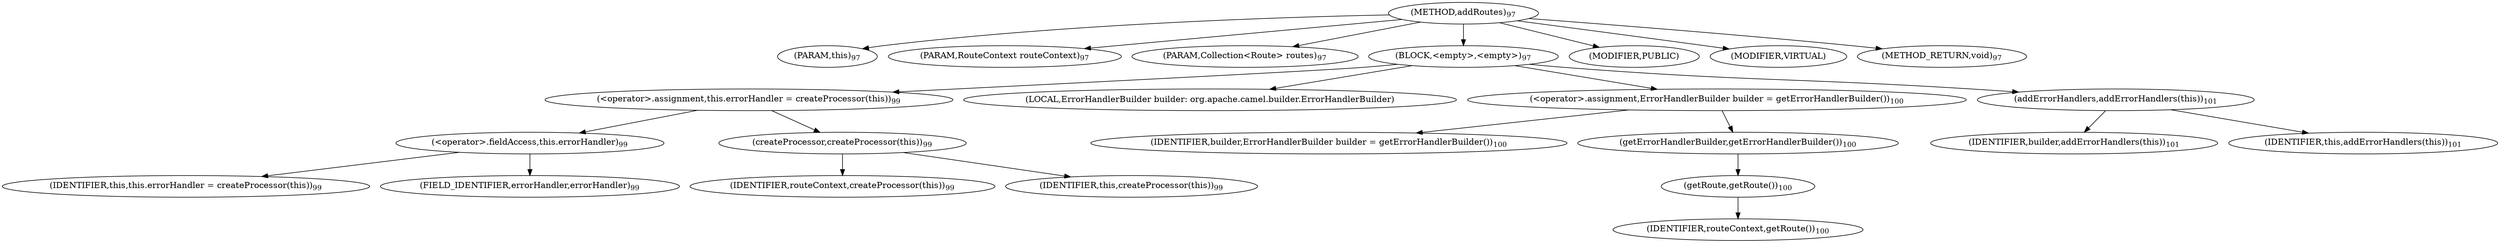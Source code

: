 digraph "addRoutes" {  
"247" [label = <(METHOD,addRoutes)<SUB>97</SUB>> ]
"9" [label = <(PARAM,this)<SUB>97</SUB>> ]
"248" [label = <(PARAM,RouteContext routeContext)<SUB>97</SUB>> ]
"249" [label = <(PARAM,Collection&lt;Route&gt; routes)<SUB>97</SUB>> ]
"250" [label = <(BLOCK,&lt;empty&gt;,&lt;empty&gt;)<SUB>97</SUB>> ]
"251" [label = <(&lt;operator&gt;.assignment,this.errorHandler = createProcessor(this))<SUB>99</SUB>> ]
"252" [label = <(&lt;operator&gt;.fieldAccess,this.errorHandler)<SUB>99</SUB>> ]
"253" [label = <(IDENTIFIER,this,this.errorHandler = createProcessor(this))<SUB>99</SUB>> ]
"254" [label = <(FIELD_IDENTIFIER,errorHandler,errorHandler)<SUB>99</SUB>> ]
"255" [label = <(createProcessor,createProcessor(this))<SUB>99</SUB>> ]
"256" [label = <(IDENTIFIER,routeContext,createProcessor(this))<SUB>99</SUB>> ]
"8" [label = <(IDENTIFIER,this,createProcessor(this))<SUB>99</SUB>> ]
"257" [label = <(LOCAL,ErrorHandlerBuilder builder: org.apache.camel.builder.ErrorHandlerBuilder)> ]
"258" [label = <(&lt;operator&gt;.assignment,ErrorHandlerBuilder builder = getErrorHandlerBuilder())<SUB>100</SUB>> ]
"259" [label = <(IDENTIFIER,builder,ErrorHandlerBuilder builder = getErrorHandlerBuilder())<SUB>100</SUB>> ]
"260" [label = <(getErrorHandlerBuilder,getErrorHandlerBuilder())<SUB>100</SUB>> ]
"261" [label = <(getRoute,getRoute())<SUB>100</SUB>> ]
"262" [label = <(IDENTIFIER,routeContext,getRoute())<SUB>100</SUB>> ]
"263" [label = <(addErrorHandlers,addErrorHandlers(this))<SUB>101</SUB>> ]
"264" [label = <(IDENTIFIER,builder,addErrorHandlers(this))<SUB>101</SUB>> ]
"10" [label = <(IDENTIFIER,this,addErrorHandlers(this))<SUB>101</SUB>> ]
"265" [label = <(MODIFIER,PUBLIC)> ]
"266" [label = <(MODIFIER,VIRTUAL)> ]
"267" [label = <(METHOD_RETURN,void)<SUB>97</SUB>> ]
  "247" -> "9" 
  "247" -> "248" 
  "247" -> "249" 
  "247" -> "250" 
  "247" -> "265" 
  "247" -> "266" 
  "247" -> "267" 
  "250" -> "251" 
  "250" -> "257" 
  "250" -> "258" 
  "250" -> "263" 
  "251" -> "252" 
  "251" -> "255" 
  "252" -> "253" 
  "252" -> "254" 
  "255" -> "256" 
  "255" -> "8" 
  "258" -> "259" 
  "258" -> "260" 
  "260" -> "261" 
  "261" -> "262" 
  "263" -> "264" 
  "263" -> "10" 
}
